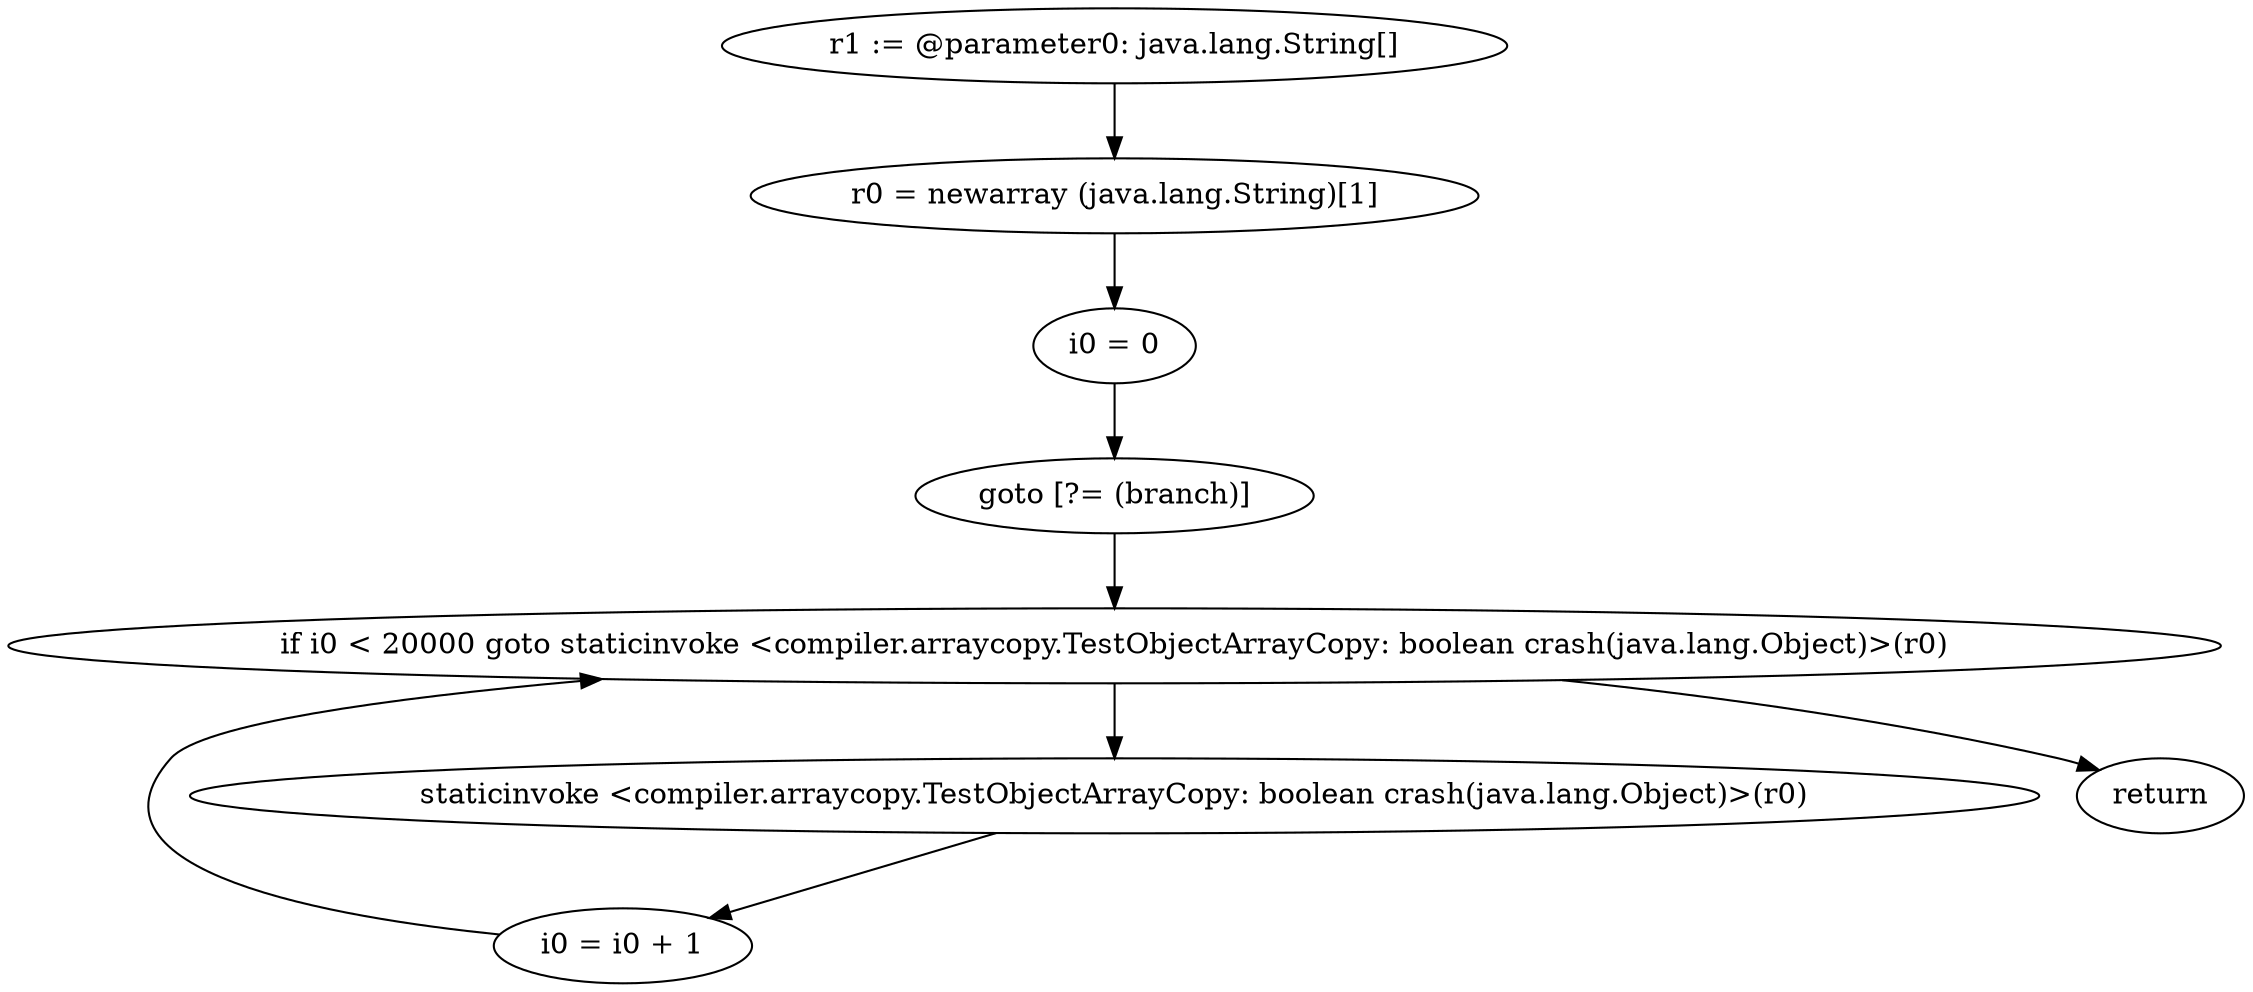 digraph "unitGraph" {
    "r1 := @parameter0: java.lang.String[]"
    "r0 = newarray (java.lang.String)[1]"
    "i0 = 0"
    "goto [?= (branch)]"
    "staticinvoke <compiler.arraycopy.TestObjectArrayCopy: boolean crash(java.lang.Object)>(r0)"
    "i0 = i0 + 1"
    "if i0 < 20000 goto staticinvoke <compiler.arraycopy.TestObjectArrayCopy: boolean crash(java.lang.Object)>(r0)"
    "return"
    "r1 := @parameter0: java.lang.String[]"->"r0 = newarray (java.lang.String)[1]";
    "r0 = newarray (java.lang.String)[1]"->"i0 = 0";
    "i0 = 0"->"goto [?= (branch)]";
    "goto [?= (branch)]"->"if i0 < 20000 goto staticinvoke <compiler.arraycopy.TestObjectArrayCopy: boolean crash(java.lang.Object)>(r0)";
    "staticinvoke <compiler.arraycopy.TestObjectArrayCopy: boolean crash(java.lang.Object)>(r0)"->"i0 = i0 + 1";
    "i0 = i0 + 1"->"if i0 < 20000 goto staticinvoke <compiler.arraycopy.TestObjectArrayCopy: boolean crash(java.lang.Object)>(r0)";
    "if i0 < 20000 goto staticinvoke <compiler.arraycopy.TestObjectArrayCopy: boolean crash(java.lang.Object)>(r0)"->"return";
    "if i0 < 20000 goto staticinvoke <compiler.arraycopy.TestObjectArrayCopy: boolean crash(java.lang.Object)>(r0)"->"staticinvoke <compiler.arraycopy.TestObjectArrayCopy: boolean crash(java.lang.Object)>(r0)";
}
